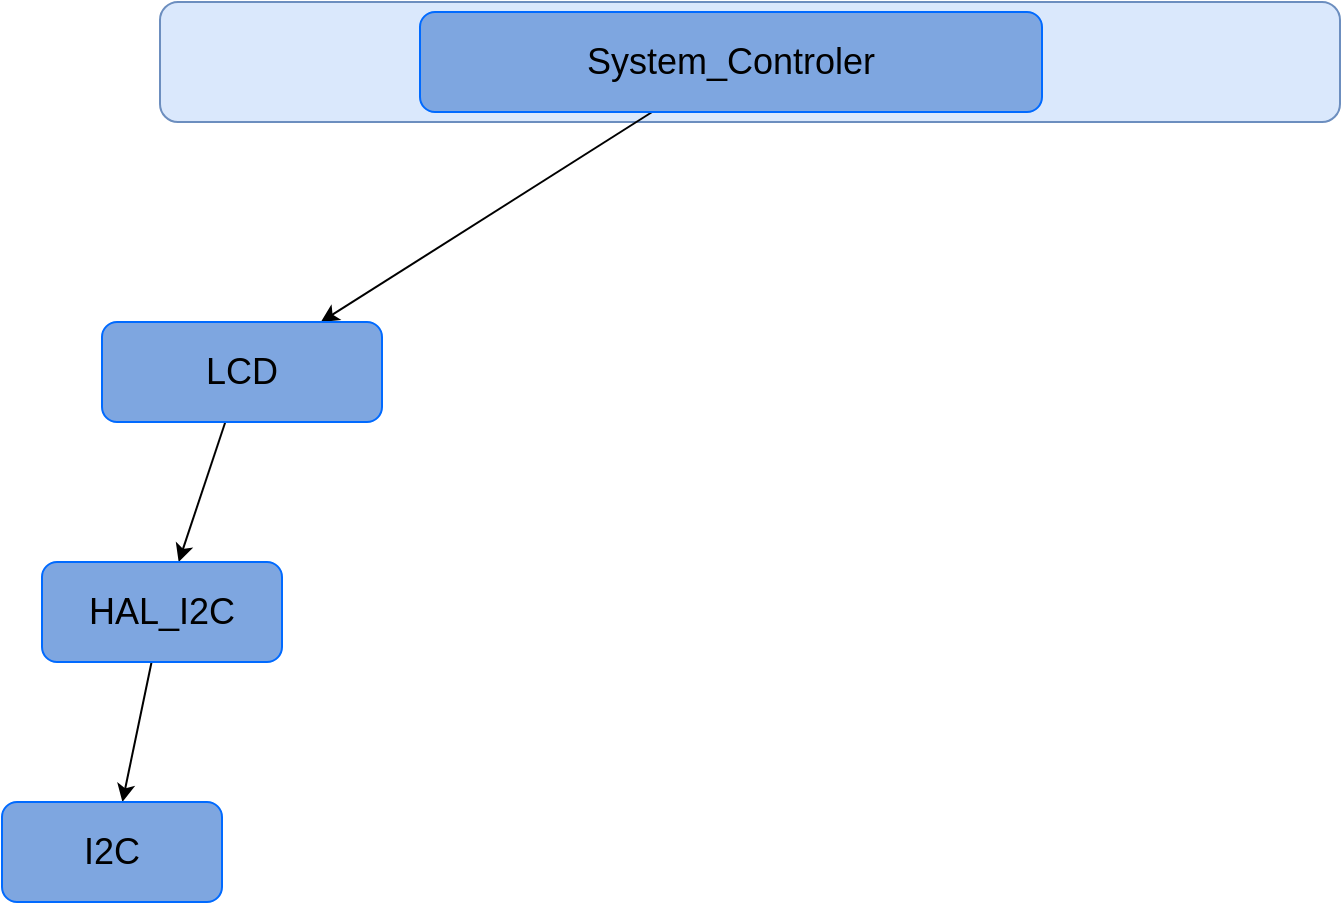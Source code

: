 <mxfile version="21.5.0" type="github">
  <diagram name="Página-1" id="f4gNh7w-QyLZGoPMHidw">
    <mxGraphModel dx="474" dy="795" grid="1" gridSize="10" guides="1" tooltips="1" connect="1" arrows="1" fold="1" page="1" pageScale="1" pageWidth="827" pageHeight="1169" math="0" shadow="0">
      <root>
        <mxCell id="0" />
        <mxCell id="1" parent="0" />
        <mxCell id="vmo1mmF-AT_ZQ8zhGVw--1" value="" style="rounded=1;whiteSpace=wrap;html=1;fillColor=#dae8fc;strokeColor=#6c8ebf;" vertex="1" parent="1">
          <mxGeometry x="119" y="20" width="590" height="60" as="geometry" />
        </mxCell>
        <mxCell id="vmo1mmF-AT_ZQ8zhGVw--4" style="rounded=0;orthogonalLoop=1;jettySize=auto;html=1;" edge="1" parent="1" source="vmo1mmF-AT_ZQ8zhGVw--2" target="vmo1mmF-AT_ZQ8zhGVw--3">
          <mxGeometry relative="1" as="geometry" />
        </mxCell>
        <mxCell id="vmo1mmF-AT_ZQ8zhGVw--2" value="&lt;font style=&quot;font-size: 18px;&quot;&gt;System_Controler&lt;/font&gt;" style="rounded=1;whiteSpace=wrap;html=1;fillColor=#7EA6E0;strokeColor=#006aff;fillStyle=solid;" vertex="1" parent="1">
          <mxGeometry x="249" y="25" width="311" height="50" as="geometry" />
        </mxCell>
        <mxCell id="vmo1mmF-AT_ZQ8zhGVw--7" value="" style="rounded=0;orthogonalLoop=1;jettySize=auto;html=1;" edge="1" parent="1" source="vmo1mmF-AT_ZQ8zhGVw--3" target="vmo1mmF-AT_ZQ8zhGVw--5">
          <mxGeometry relative="1" as="geometry" />
        </mxCell>
        <mxCell id="vmo1mmF-AT_ZQ8zhGVw--3" value="&lt;font style=&quot;font-size: 18px;&quot;&gt;LCD&lt;/font&gt;" style="rounded=1;whiteSpace=wrap;html=1;fillColor=#7EA6E0;strokeColor=#006aff;fillStyle=solid;" vertex="1" parent="1">
          <mxGeometry x="90" y="180" width="140" height="50" as="geometry" />
        </mxCell>
        <mxCell id="vmo1mmF-AT_ZQ8zhGVw--8" value="" style="rounded=0;orthogonalLoop=1;jettySize=auto;html=1;" edge="1" parent="1" source="vmo1mmF-AT_ZQ8zhGVw--5" target="vmo1mmF-AT_ZQ8zhGVw--6">
          <mxGeometry relative="1" as="geometry" />
        </mxCell>
        <mxCell id="vmo1mmF-AT_ZQ8zhGVw--5" value="&lt;font style=&quot;font-size: 18px;&quot;&gt;HAL_I2C&lt;/font&gt;" style="rounded=1;whiteSpace=wrap;html=1;fillColor=#7EA6E0;strokeColor=#006aff;fillStyle=solid;" vertex="1" parent="1">
          <mxGeometry x="60" y="300" width="120" height="50" as="geometry" />
        </mxCell>
        <mxCell id="vmo1mmF-AT_ZQ8zhGVw--6" value="&lt;font style=&quot;font-size: 18px;&quot;&gt;I2C&lt;/font&gt;" style="rounded=1;whiteSpace=wrap;html=1;fillColor=#7EA6E0;strokeColor=#006aff;fillStyle=solid;" vertex="1" parent="1">
          <mxGeometry x="40" y="420" width="110" height="50" as="geometry" />
        </mxCell>
      </root>
    </mxGraphModel>
  </diagram>
</mxfile>
